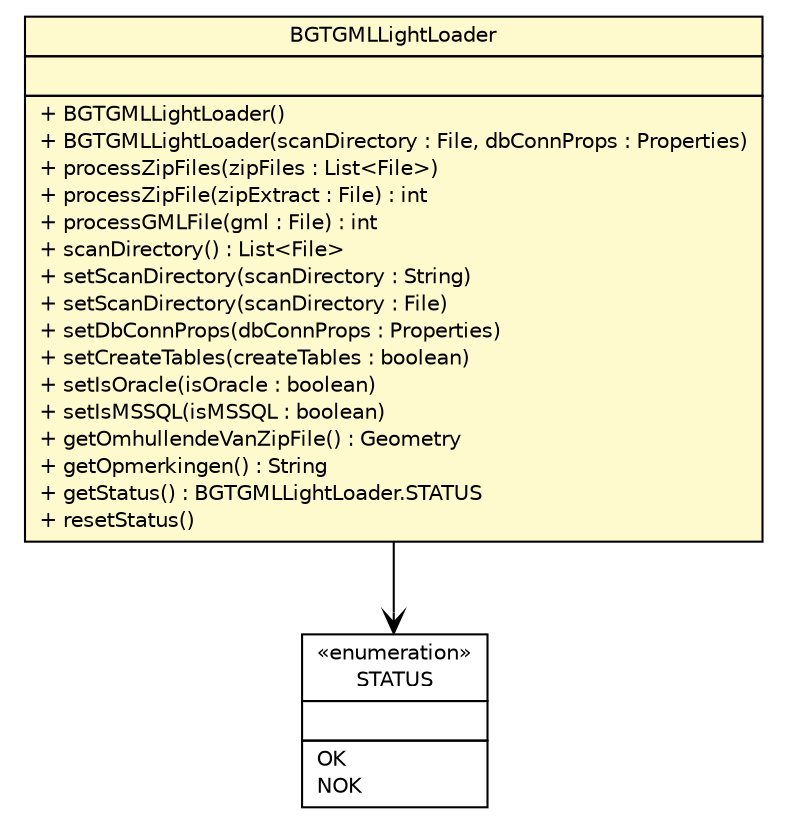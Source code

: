 #!/usr/local/bin/dot
#
# Class diagram 
# Generated by UMLGraph version R5_6-24-gf6e263 (http://www.umlgraph.org/)
#

digraph G {
	edge [fontname="Helvetica",fontsize=10,labelfontname="Helvetica",labelfontsize=10];
	node [fontname="Helvetica",fontsize=10,shape=plaintext];
	nodesep=0.25;
	ranksep=0.5;
	// nl.b3p.brmo.loader.gml.BGTGMLLightLoader
	c126 [label=<<table title="nl.b3p.brmo.loader.gml.BGTGMLLightLoader" border="0" cellborder="1" cellspacing="0" cellpadding="2" port="p" bgcolor="lemonChiffon" href="./BGTGMLLightLoader.html">
		<tr><td><table border="0" cellspacing="0" cellpadding="1">
<tr><td align="center" balign="center"> BGTGMLLightLoader </td></tr>
		</table></td></tr>
		<tr><td><table border="0" cellspacing="0" cellpadding="1">
<tr><td align="left" balign="left">  </td></tr>
		</table></td></tr>
		<tr><td><table border="0" cellspacing="0" cellpadding="1">
<tr><td align="left" balign="left"> + BGTGMLLightLoader() </td></tr>
<tr><td align="left" balign="left"> + BGTGMLLightLoader(scanDirectory : File, dbConnProps : Properties) </td></tr>
<tr><td align="left" balign="left"> + processZipFiles(zipFiles : List&lt;File&gt;) </td></tr>
<tr><td align="left" balign="left"> + processZipFile(zipExtract : File) : int </td></tr>
<tr><td align="left" balign="left"> + processGMLFile(gml : File) : int </td></tr>
<tr><td align="left" balign="left"> + scanDirectory() : List&lt;File&gt; </td></tr>
<tr><td align="left" balign="left"> + setScanDirectory(scanDirectory : String) </td></tr>
<tr><td align="left" balign="left"> + setScanDirectory(scanDirectory : File) </td></tr>
<tr><td align="left" balign="left"> + setDbConnProps(dbConnProps : Properties) </td></tr>
<tr><td align="left" balign="left"> + setCreateTables(createTables : boolean) </td></tr>
<tr><td align="left" balign="left"> + setIsOracle(isOracle : boolean) </td></tr>
<tr><td align="left" balign="left"> + setIsMSSQL(isMSSQL : boolean) </td></tr>
<tr><td align="left" balign="left"> + getOmhullendeVanZipFile() : Geometry </td></tr>
<tr><td align="left" balign="left"> + getOpmerkingen() : String </td></tr>
<tr><td align="left" balign="left"> + getStatus() : BGTGMLLightLoader.STATUS </td></tr>
<tr><td align="left" balign="left"> + resetStatus() </td></tr>
		</table></td></tr>
		</table>>, URL="./BGTGMLLightLoader.html", fontname="Helvetica", fontcolor="black", fontsize=10.0];
	// nl.b3p.brmo.loader.gml.BGTGMLLightLoader.STATUS
	c127 [label=<<table title="nl.b3p.brmo.loader.gml.BGTGMLLightLoader.STATUS" border="0" cellborder="1" cellspacing="0" cellpadding="2" port="p" href="./BGTGMLLightLoader.STATUS.html">
		<tr><td><table border="0" cellspacing="0" cellpadding="1">
<tr><td align="center" balign="center"> &#171;enumeration&#187; </td></tr>
<tr><td align="center" balign="center"> STATUS </td></tr>
		</table></td></tr>
		<tr><td><table border="0" cellspacing="0" cellpadding="1">
<tr><td align="left" balign="left">  </td></tr>
		</table></td></tr>
		<tr><td><table border="0" cellspacing="0" cellpadding="1">
<tr><td align="left" balign="left"> OK </td></tr>
<tr><td align="left" balign="left"> NOK </td></tr>
		</table></td></tr>
		</table>>, URL="./BGTGMLLightLoader.STATUS.html", fontname="Helvetica", fontcolor="black", fontsize=10.0];
	// nl.b3p.brmo.loader.gml.BGTGMLLightLoader NAVASSOC nl.b3p.brmo.loader.gml.BGTGMLLightLoader.STATUS
	c126:p -> c127:p [taillabel="", label="", headlabel="", fontname="Helvetica", fontcolor="black", fontsize=10.0, color="black", arrowhead=open];
}

